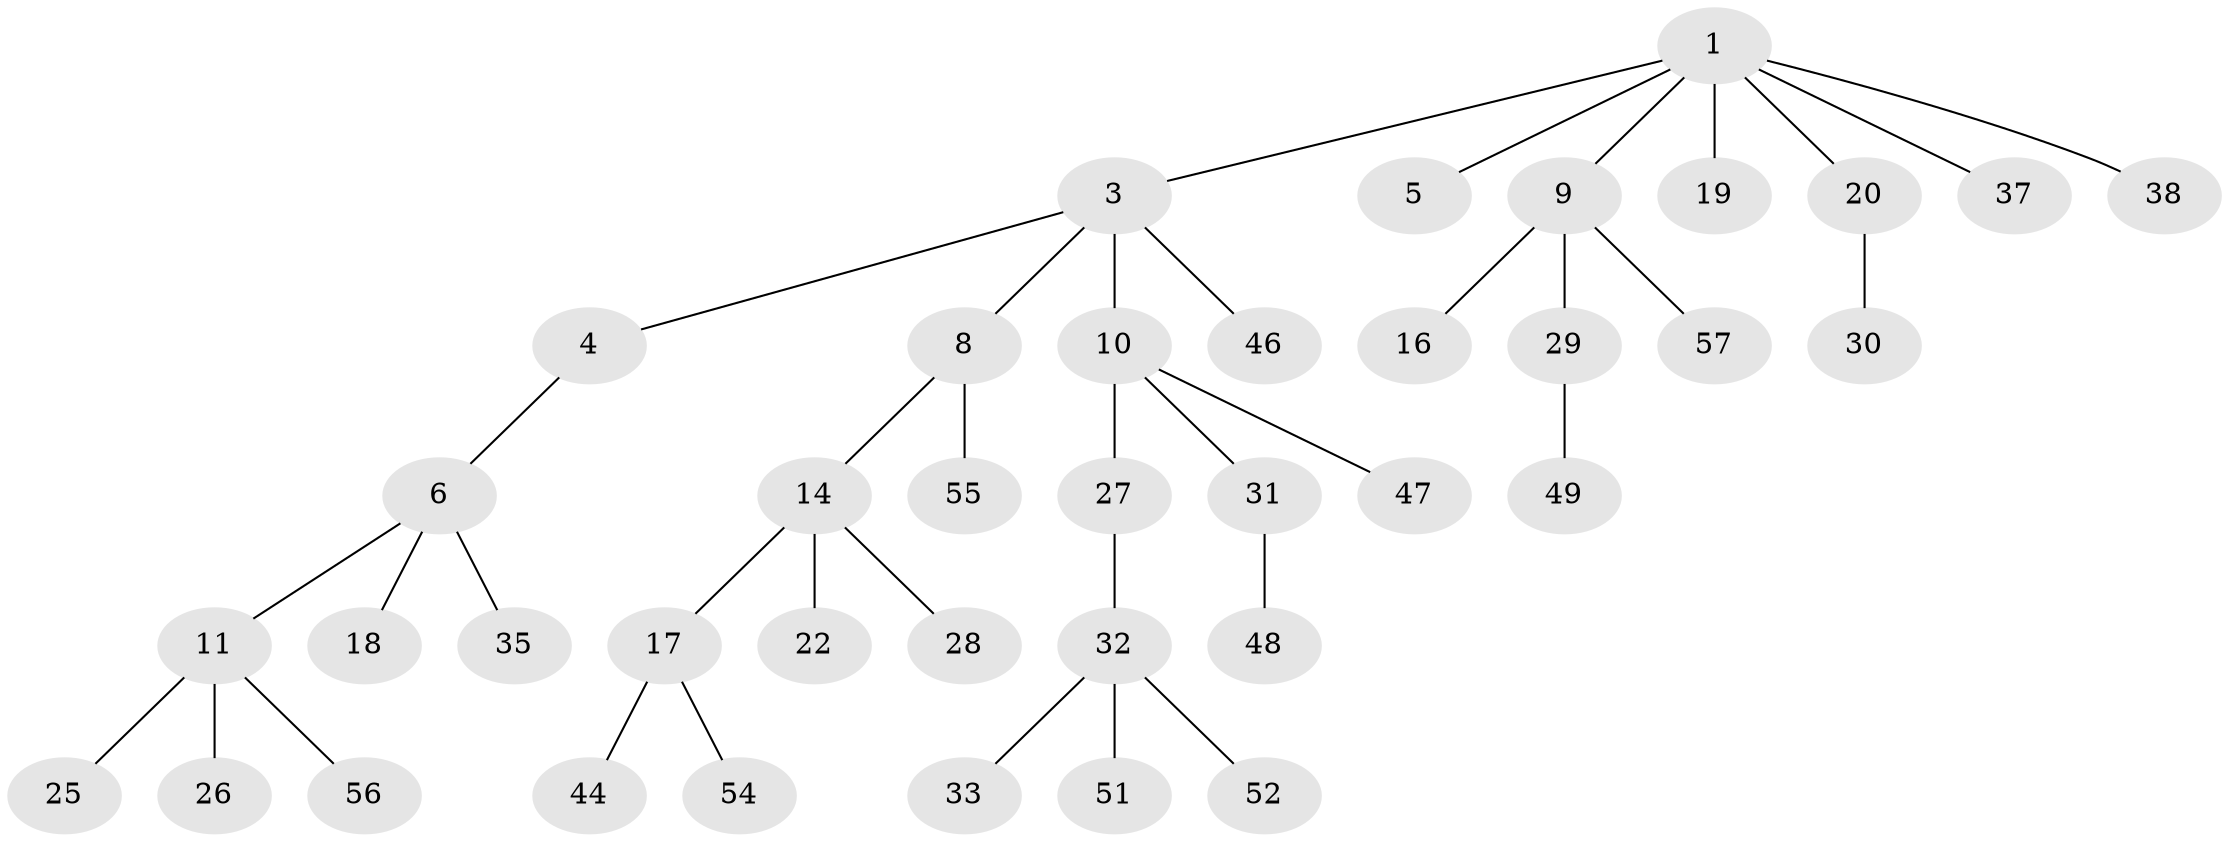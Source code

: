 // original degree distribution, {4: 0.1206896551724138, 5: 0.05172413793103448, 3: 0.10344827586206896, 2: 0.1896551724137931, 1: 0.5344827586206896}
// Generated by graph-tools (version 1.1) at 2025/11/02/27/25 16:11:27]
// undirected, 39 vertices, 38 edges
graph export_dot {
graph [start="1"]
  node [color=gray90,style=filled];
  1 [super="+2"];
  3 [super="+15"];
  4 [super="+53"];
  5 [super="+7"];
  6 [super="+23"];
  8 [super="+13"];
  9 [super="+12"];
  10 [super="+40"];
  11 [super="+21"];
  14 [super="+45"];
  16 [super="+34"];
  17 [super="+58"];
  18;
  19 [super="+24"];
  20 [super="+41"];
  22 [super="+50"];
  25;
  26;
  27;
  28 [super="+42"];
  29 [super="+43"];
  30;
  31 [super="+39"];
  32 [super="+36"];
  33;
  35;
  37;
  38;
  44;
  46;
  47;
  48;
  49;
  51;
  52;
  54;
  55;
  56;
  57;
  1 -- 3;
  1 -- 5;
  1 -- 37;
  1 -- 19;
  1 -- 20;
  1 -- 38;
  1 -- 9;
  3 -- 4;
  3 -- 8;
  3 -- 10;
  3 -- 46;
  4 -- 6;
  6 -- 11;
  6 -- 18;
  6 -- 35;
  8 -- 14;
  8 -- 55;
  9 -- 16;
  9 -- 29;
  9 -- 57;
  10 -- 27;
  10 -- 31;
  10 -- 47;
  11 -- 26;
  11 -- 56;
  11 -- 25;
  14 -- 17;
  14 -- 22;
  14 -- 28;
  17 -- 44;
  17 -- 54;
  20 -- 30;
  27 -- 32;
  29 -- 49;
  31 -- 48;
  32 -- 33;
  32 -- 51;
  32 -- 52;
}

